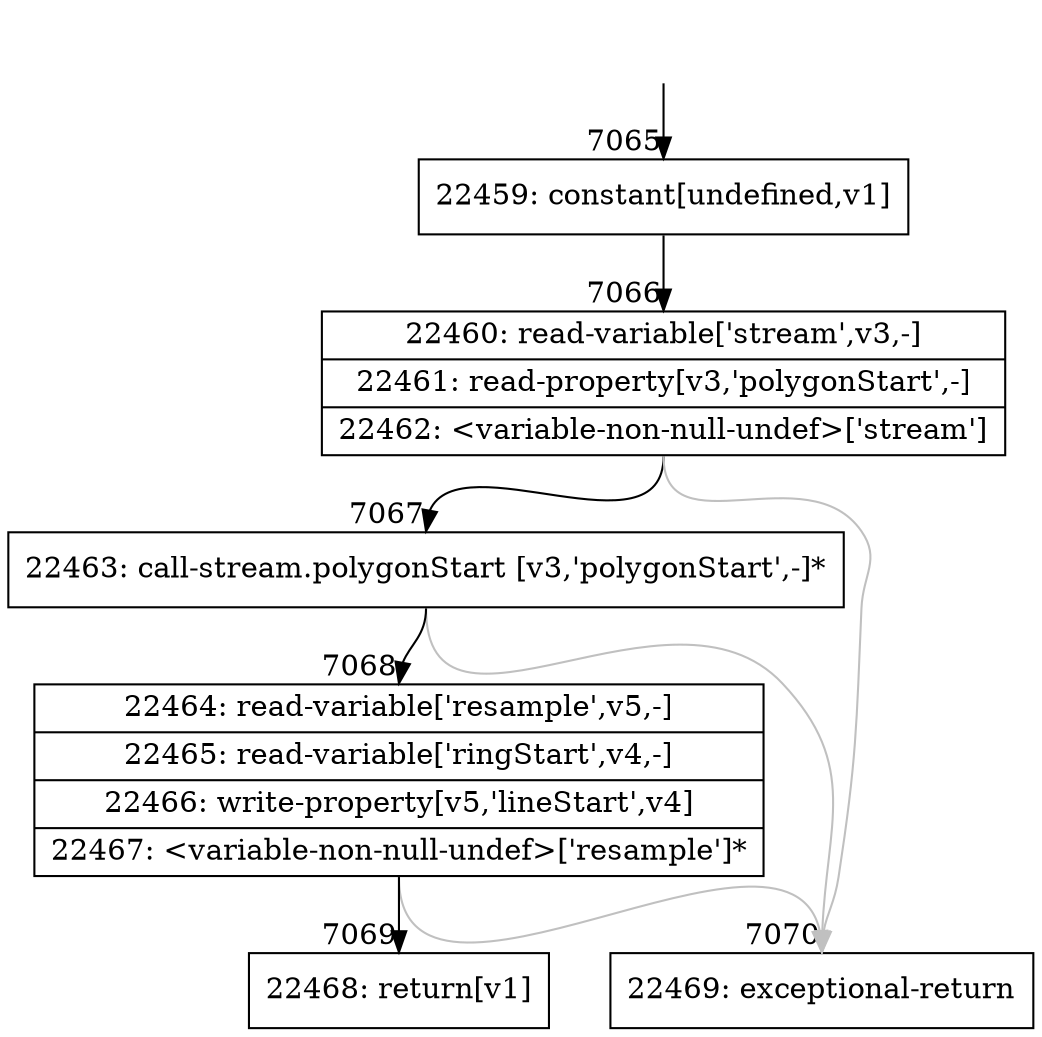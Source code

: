 digraph {
rankdir="TD"
BB_entry653[shape=none,label=""];
BB_entry653 -> BB7065 [tailport=s, headport=n, headlabel="    7065"]
BB7065 [shape=record label="{22459: constant[undefined,v1]}" ] 
BB7065 -> BB7066 [tailport=s, headport=n, headlabel="      7066"]
BB7066 [shape=record label="{22460: read-variable['stream',v3,-]|22461: read-property[v3,'polygonStart',-]|22462: \<variable-non-null-undef\>['stream']}" ] 
BB7066 -> BB7067 [tailport=s, headport=n, headlabel="      7067"]
BB7066 -> BB7070 [tailport=s, headport=n, color=gray, headlabel="      7070"]
BB7067 [shape=record label="{22463: call-stream.polygonStart [v3,'polygonStart',-]*}" ] 
BB7067 -> BB7068 [tailport=s, headport=n, headlabel="      7068"]
BB7067 -> BB7070 [tailport=s, headport=n, color=gray]
BB7068 [shape=record label="{22464: read-variable['resample',v5,-]|22465: read-variable['ringStart',v4,-]|22466: write-property[v5,'lineStart',v4]|22467: \<variable-non-null-undef\>['resample']*}" ] 
BB7068 -> BB7069 [tailport=s, headport=n, headlabel="      7069"]
BB7068 -> BB7070 [tailport=s, headport=n, color=gray]
BB7069 [shape=record label="{22468: return[v1]}" ] 
BB7070 [shape=record label="{22469: exceptional-return}" ] 
//#$~ 4133
}
